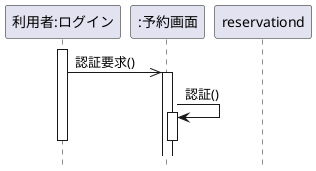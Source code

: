 @startuml 4-2
hide footbox
participant "利用者:ログイン" as login
participant ":予約画面" as reservation
activate login
login ->> reservation: 認証要求()
activate reservation
reservation -> reservation: 認証()
activate reservation
deactivate reservation
deactivate reservationd
deactivate login
@enduml